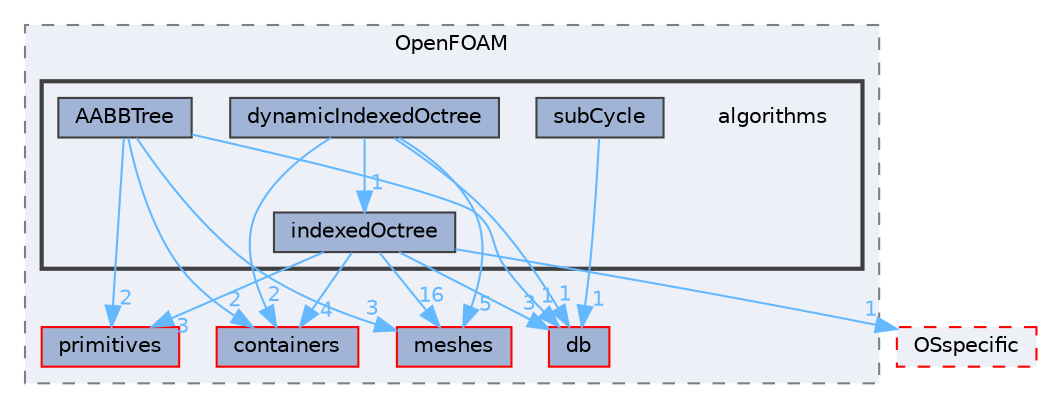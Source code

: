 digraph "src/OpenFOAM/algorithms"
{
 // LATEX_PDF_SIZE
  bgcolor="transparent";
  edge [fontname=Helvetica,fontsize=10,labelfontname=Helvetica,labelfontsize=10];
  node [fontname=Helvetica,fontsize=10,shape=box,height=0.2,width=0.4];
  compound=true
  subgraph clusterdir_c5473ff19b20e6ec4dfe5c310b3778a8 {
    graph [ bgcolor="#edf0f7", pencolor="grey50", label="OpenFOAM", fontname=Helvetica,fontsize=10 style="filled,dashed", URL="dir_c5473ff19b20e6ec4dfe5c310b3778a8.html",tooltip=""]
  dir_19d0872053bde092be81d7fe3f56cbf7 [label="containers", fillcolor="#a2b4d6", color="red", style="filled", URL="dir_19d0872053bde092be81d7fe3f56cbf7.html",tooltip=""];
  dir_3e50f45338116b169052b428016851aa [label="primitives", fillcolor="#a2b4d6", color="red", style="filled", URL="dir_3e50f45338116b169052b428016851aa.html",tooltip=""];
  dir_63c634f7a7cfd679ac26c67fb30fc32f [label="db", fillcolor="#a2b4d6", color="red", style="filled", URL="dir_63c634f7a7cfd679ac26c67fb30fc32f.html",tooltip=""];
  dir_aa2423979fb45fc41c393a5db370ab21 [label="meshes", fillcolor="#a2b4d6", color="red", style="filled", URL="dir_aa2423979fb45fc41c393a5db370ab21.html",tooltip=""];
  subgraph clusterdir_d4a4bcbf783b68a312735f83d8eebbff {
    graph [ bgcolor="#edf0f7", pencolor="grey25", label="", fontname=Helvetica,fontsize=10 style="filled,bold", URL="dir_d4a4bcbf783b68a312735f83d8eebbff.html",tooltip=""]
    dir_d4a4bcbf783b68a312735f83d8eebbff [shape=plaintext, label="algorithms"];
  dir_3dc6b9d6dec0e4465f85dce2a6cea5f7 [label="AABBTree", fillcolor="#a2b4d6", color="grey25", style="filled", URL="dir_3dc6b9d6dec0e4465f85dce2a6cea5f7.html",tooltip=""];
  dir_959fa3aee485639ddae34f1b89c157b6 [label="dynamicIndexedOctree", fillcolor="#a2b4d6", color="grey25", style="filled", URL="dir_959fa3aee485639ddae34f1b89c157b6.html",tooltip=""];
  dir_2e5f3d96322ceea66ce5f08823bbef06 [label="indexedOctree", fillcolor="#a2b4d6", color="grey25", style="filled", URL="dir_2e5f3d96322ceea66ce5f08823bbef06.html",tooltip=""];
  dir_4649eb6c31e2d78dbceabf4a47dbb29d [label="subCycle", fillcolor="#a2b4d6", color="grey25", style="filled", URL="dir_4649eb6c31e2d78dbceabf4a47dbb29d.html",tooltip=""];
  }
  }
  dir_1e7df7a7407fc4618be5c18f76eb7b99 [label="OSspecific", fillcolor="#edf0f7", color="red", style="filled,dashed", URL="dir_1e7df7a7407fc4618be5c18f76eb7b99.html",tooltip=""];
  dir_3dc6b9d6dec0e4465f85dce2a6cea5f7->dir_19d0872053bde092be81d7fe3f56cbf7 [headlabel="2", labeldistance=1.5 headhref="dir_000000_000669.html" href="dir_000000_000669.html" color="steelblue1" fontcolor="steelblue1"];
  dir_3dc6b9d6dec0e4465f85dce2a6cea5f7->dir_3e50f45338116b169052b428016851aa [headlabel="2", labeldistance=1.5 headhref="dir_000000_003069.html" href="dir_000000_003069.html" color="steelblue1" fontcolor="steelblue1"];
  dir_3dc6b9d6dec0e4465f85dce2a6cea5f7->dir_63c634f7a7cfd679ac26c67fb30fc32f [headlabel="1", labeldistance=1.5 headhref="dir_000000_000817.html" href="dir_000000_000817.html" color="steelblue1" fontcolor="steelblue1"];
  dir_3dc6b9d6dec0e4465f85dce2a6cea5f7->dir_aa2423979fb45fc41c393a5db370ab21 [headlabel="3", labeldistance=1.5 headhref="dir_000000_002368.html" href="dir_000000_002368.html" color="steelblue1" fontcolor="steelblue1"];
  dir_959fa3aee485639ddae34f1b89c157b6->dir_19d0872053bde092be81d7fe3f56cbf7 [headlabel="2", labeldistance=1.5 headhref="dir_001080_000669.html" href="dir_001080_000669.html" color="steelblue1" fontcolor="steelblue1"];
  dir_959fa3aee485639ddae34f1b89c157b6->dir_2e5f3d96322ceea66ce5f08823bbef06 [headlabel="1", labeldistance=1.5 headhref="dir_001080_001835.html" href="dir_001080_001835.html" color="steelblue1" fontcolor="steelblue1"];
  dir_959fa3aee485639ddae34f1b89c157b6->dir_63c634f7a7cfd679ac26c67fb30fc32f [headlabel="1", labeldistance=1.5 headhref="dir_001080_000817.html" href="dir_001080_000817.html" color="steelblue1" fontcolor="steelblue1"];
  dir_959fa3aee485639ddae34f1b89c157b6->dir_aa2423979fb45fc41c393a5db370ab21 [headlabel="5", labeldistance=1.5 headhref="dir_001080_002368.html" href="dir_001080_002368.html" color="steelblue1" fontcolor="steelblue1"];
  dir_2e5f3d96322ceea66ce5f08823bbef06->dir_19d0872053bde092be81d7fe3f56cbf7 [headlabel="4", labeldistance=1.5 headhref="dir_001835_000669.html" href="dir_001835_000669.html" color="steelblue1" fontcolor="steelblue1"];
  dir_2e5f3d96322ceea66ce5f08823bbef06->dir_1e7df7a7407fc4618be5c18f76eb7b99 [headlabel="1", labeldistance=1.5 headhref="dir_001835_002727.html" href="dir_001835_002727.html" color="steelblue1" fontcolor="steelblue1"];
  dir_2e5f3d96322ceea66ce5f08823bbef06->dir_3e50f45338116b169052b428016851aa [headlabel="3", labeldistance=1.5 headhref="dir_001835_003069.html" href="dir_001835_003069.html" color="steelblue1" fontcolor="steelblue1"];
  dir_2e5f3d96322ceea66ce5f08823bbef06->dir_63c634f7a7cfd679ac26c67fb30fc32f [headlabel="3", labeldistance=1.5 headhref="dir_001835_000817.html" href="dir_001835_000817.html" color="steelblue1" fontcolor="steelblue1"];
  dir_2e5f3d96322ceea66ce5f08823bbef06->dir_aa2423979fb45fc41c393a5db370ab21 [headlabel="16", labeldistance=1.5 headhref="dir_001835_002368.html" href="dir_001835_002368.html" color="steelblue1" fontcolor="steelblue1"];
  dir_4649eb6c31e2d78dbceabf4a47dbb29d->dir_63c634f7a7cfd679ac26c67fb30fc32f [headlabel="1", labeldistance=1.5 headhref="dir_003797_000817.html" href="dir_003797_000817.html" color="steelblue1" fontcolor="steelblue1"];
}
